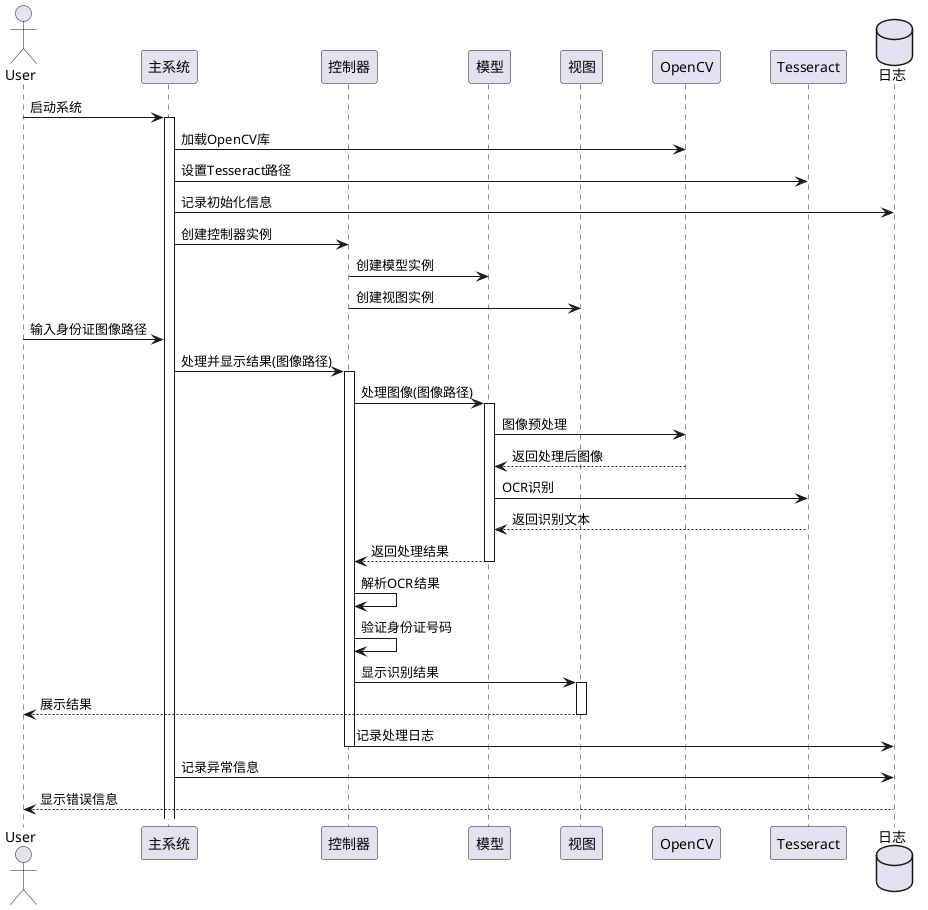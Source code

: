 @startuml 中华人民共和国居民身份证OCR识别系统

skinparam ParticipantPadding 20
skinparam BoxPadding 10
skinparam SequenceGroupBodyBackgroundColor transparent

actor User
participant "主系统" as Main
participant "控制器" as Controller
participant "模型" as Model
participant "视图" as View
participant "OpenCV" as OpenCV
participant "Tesseract" as Tesseract
database "日志" as Logger

box "系统初始化" #LightBlue
    User -> Main: 启动系统
    activate Main
    Main -> OpenCV: 加载OpenCV库
    Main -> Tesseract: 设置Tesseract路径
    Main -> Logger: 记录初始化信息
    Main -> Controller: 创建控制器实例
    Controller -> Model: 创建模型实例
    Controller -> View: 创建视图实例
end box

box "图像处理流程" #LightYellow
    User -> Main: 输入身份证图像路径
    Main -> Controller: 处理并显示结果(图像路径)
    activate Controller
    
    Controller -> Model: 处理图像(图像路径)
    activate Model
    Model -> OpenCV: 图像预处理
    OpenCV --> Model: 返回处理后图像
    Model -> Tesseract: OCR识别
    Tesseract --> Model: 返回识别文本
    Model --> Controller: 返回处理结果
    deactivate Model
    
    Controller -> Controller: 解析OCR结果
    Controller -> Controller: 验证身份证号码
    
    Controller -> View: 显示识别结果
    activate View
    View --> User: 展示结果
    deactivate View
    
    Controller -> Logger: 记录处理日志
    deactivate Controller
end box

box "错误处理" #LightPink
    Main -> Logger: 记录异常信息
    Logger --> User: 显示错误信息
end box

@enduml